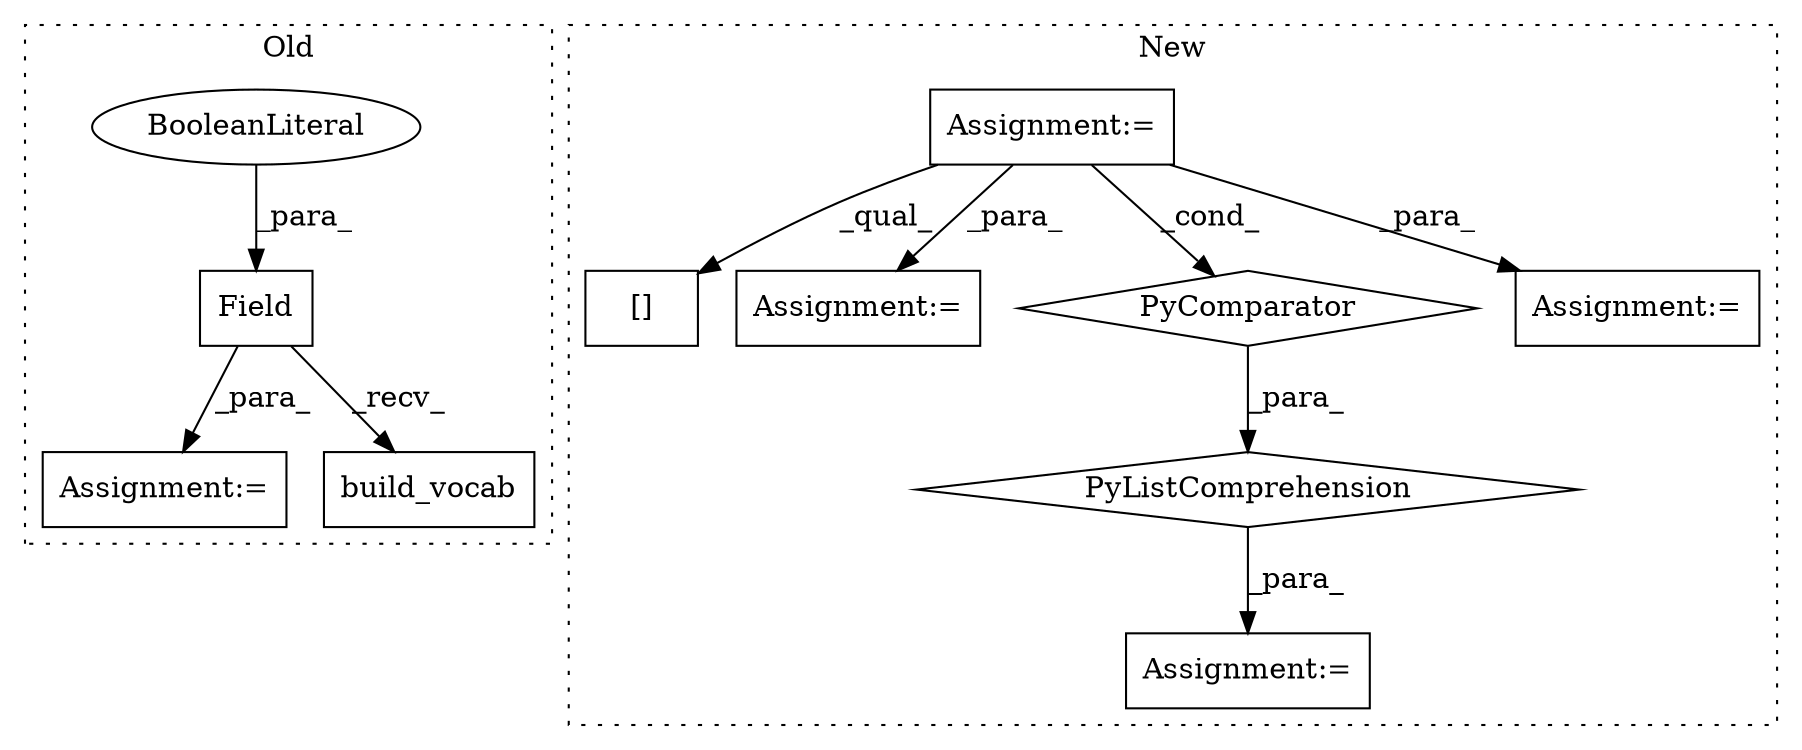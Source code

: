 digraph G {
subgraph cluster0 {
1 [label="Field" a="32" s="327,366" l="6,1" shape="box"];
3 [label="BooleanLiteral" a="9" s="362" l="4" shape="ellipse"];
4 [label="Assignment:=" a="7" s="483" l="2" shape="box"];
9 [label="build_vocab" a="32" s="567,591" l="12,1" shape="box"];
label = "Old";
style="dotted";
}
subgraph cluster1 {
2 [label="[]" a="2" s="840,892" l="51,1" shape="box"];
5 [label="Assignment:=" a="7" s="530" l="1" shape="box"];
6 [label="Assignment:=" a="7" s="1003" l="12" shape="box"];
7 [label="Assignment:=" a="7" s="1177" l="12" shape="box"];
8 [label="PyListComprehension" a="109" s="1189" l="149" shape="diamond"];
10 [label="PyComparator" a="113" s="1303" l="27" shape="diamond"];
11 [label="Assignment:=" a="7" s="828" l="12" shape="box"];
label = "New";
style="dotted";
}
1 -> 9 [label="_recv_"];
1 -> 4 [label="_para_"];
3 -> 1 [label="_para_"];
5 -> 10 [label="_cond_"];
5 -> 11 [label="_para_"];
5 -> 2 [label="_qual_"];
5 -> 6 [label="_para_"];
8 -> 7 [label="_para_"];
10 -> 8 [label="_para_"];
}